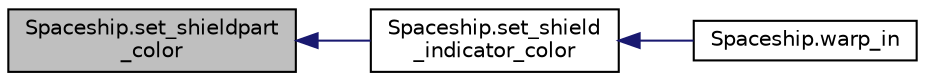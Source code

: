 digraph "Spaceship.set_shieldpart_color"
{
  edge [fontname="Helvetica",fontsize="10",labelfontname="Helvetica",labelfontsize="10"];
  node [fontname="Helvetica",fontsize="10",shape=record];
  rankdir="LR";
  Node139 [label="Spaceship.set_shieldpart\l_color",height=0.2,width=0.4,color="black", fillcolor="grey75", style="filled", fontcolor="black"];
  Node139 -> Node140 [dir="back",color="midnightblue",fontsize="10",style="solid"];
  Node140 [label="Spaceship.set_shield\l_indicator_color",height=0.2,width=0.4,color="black", fillcolor="white", style="filled",URL="$class_spaceship.html#ade12946ccbbfffb92a864b710dc2217d",tooltip="Legt die Farben für die Schild-Viertelkreise fest "];
  Node140 -> Node141 [dir="back",color="midnightblue",fontsize="10",style="solid"];
  Node141 [label="Spaceship.warp_in",height=0.2,width=0.4,color="black", fillcolor="white", style="filled",URL="$class_spaceship.html#a4a932f067ed922c34f82fa4479dbdf4d",tooltip="Lässt das Raumschiff reinwarpen "];
}
